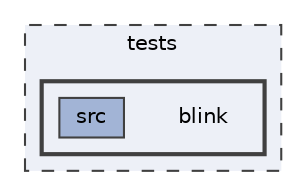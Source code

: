 digraph "tests/blink"
{
 // LATEX_PDF_SIZE
  bgcolor="transparent";
  edge [fontname=Helvetica,fontsize=10,labelfontname=Helvetica,labelfontsize=10];
  node [fontname=Helvetica,fontsize=10,shape=box,height=0.2,width=0.4];
  compound=true
  subgraph clusterdir_59425e443f801f1f2fd8bbe4959a3ccf {
    graph [ bgcolor="#edf0f7", pencolor="grey25", label="tests", fontname=Helvetica,fontsize=10 style="filled,dashed", URL="dir_59425e443f801f1f2fd8bbe4959a3ccf.html",tooltip=""]
  subgraph clusterdir_3287e60499353ecfcd9a9e4919d43bc5 {
    graph [ bgcolor="#edf0f7", pencolor="grey25", label="", fontname=Helvetica,fontsize=10 style="filled,bold", URL="dir_3287e60499353ecfcd9a9e4919d43bc5.html",tooltip=""]
    dir_3287e60499353ecfcd9a9e4919d43bc5 [shape=plaintext, label="blink"];
  dir_7268968abda156029d6690e8f3655a4a [label="src", fillcolor="#a2b4d6", color="grey25", style="filled", URL="dir_7268968abda156029d6690e8f3655a4a.html",tooltip=""];
  }
  }
}
